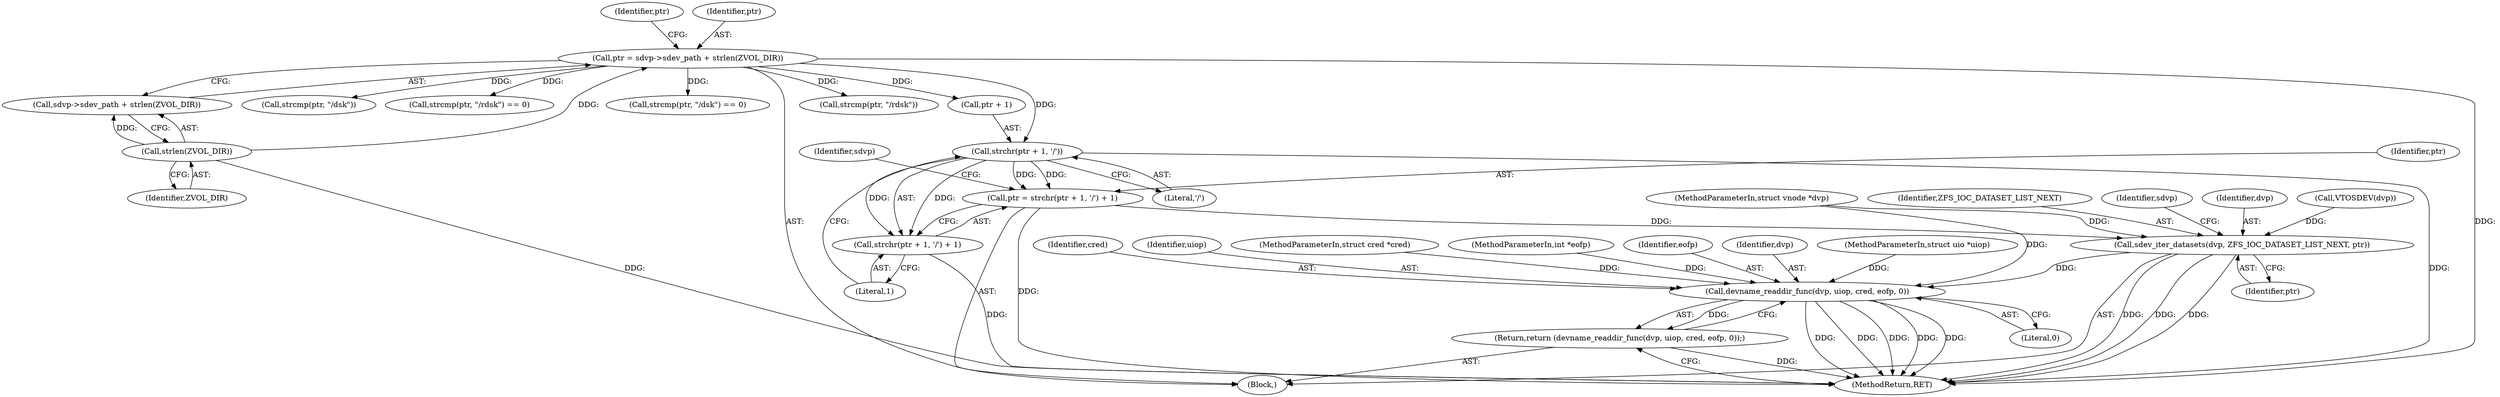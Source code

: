 digraph "0_illumos-gate_d65686849024838243515b5c40ae2c479460b4b5@API" {
"1000228" [label="(Call,strchr(ptr + 1, '/'))"];
"1000184" [label="(Call,ptr = sdvp->sdev_path + strlen(ZVOL_DIR))"];
"1000190" [label="(Call,strlen(ZVOL_DIR))"];
"1000225" [label="(Call,ptr = strchr(ptr + 1, '/') + 1)"];
"1000239" [label="(Call,sdev_iter_datasets(dvp, ZFS_IOC_DATASET_LIST_NEXT, ptr))"];
"1000250" [label="(Call,devname_readdir_func(dvp, uiop, cred, eofp, 0))"];
"1000249" [label="(Return,return (devname_readdir_func(dvp, uiop, cred, eofp, 0));)"];
"1000227" [label="(Call,strchr(ptr + 1, '/') + 1)"];
"1000195" [label="(Call,strcmp(ptr, \"/dsk\"))"];
"1000199" [label="(Call,strcmp(ptr, \"/rdsk\") == 0)"];
"1000186" [label="(Call,sdvp->sdev_path + strlen(ZVOL_DIR))"];
"1000240" [label="(Identifier,dvp)"];
"1000239" [label="(Call,sdev_iter_datasets(dvp, ZFS_IOC_DATASET_LIST_NEXT, ptr))"];
"1000233" [label="(Literal,1)"];
"1000194" [label="(Call,strcmp(ptr, \"/dsk\") == 0)"];
"1000103" [label="(MethodParameterIn,struct cred *cred)"];
"1000226" [label="(Identifier,ptr)"];
"1000196" [label="(Identifier,ptr)"];
"1000237" [label="(Identifier,sdvp)"];
"1000104" [label="(MethodParameterIn,int *eofp)"];
"1000232" [label="(Literal,'/')"];
"1000225" [label="(Call,ptr = strchr(ptr + 1, '/') + 1)"];
"1000111" [label="(Call,VTOSDEV(dvp))"];
"1000254" [label="(Identifier,eofp)"];
"1000256" [label="(MethodReturn,RET)"];
"1000190" [label="(Call,strlen(ZVOL_DIR))"];
"1000251" [label="(Identifier,dvp)"];
"1000241" [label="(Identifier,ZFS_IOC_DATASET_LIST_NEXT)"];
"1000228" [label="(Call,strchr(ptr + 1, '/'))"];
"1000101" [label="(MethodParameterIn,struct vnode *dvp)"];
"1000185" [label="(Identifier,ptr)"];
"1000200" [label="(Call,strcmp(ptr, \"/rdsk\"))"];
"1000242" [label="(Identifier,ptr)"];
"1000227" [label="(Call,strchr(ptr + 1, '/') + 1)"];
"1000102" [label="(MethodParameterIn,struct uio *uiop)"];
"1000250" [label="(Call,devname_readdir_func(dvp, uiop, cred, eofp, 0))"];
"1000107" [label="(Block,)"];
"1000229" [label="(Call,ptr + 1)"];
"1000184" [label="(Call,ptr = sdvp->sdev_path + strlen(ZVOL_DIR))"];
"1000246" [label="(Identifier,sdvp)"];
"1000253" [label="(Identifier,cred)"];
"1000255" [label="(Literal,0)"];
"1000252" [label="(Identifier,uiop)"];
"1000191" [label="(Identifier,ZVOL_DIR)"];
"1000249" [label="(Return,return (devname_readdir_func(dvp, uiop, cred, eofp, 0));)"];
"1000228" -> "1000227"  [label="AST: "];
"1000228" -> "1000232"  [label="CFG: "];
"1000229" -> "1000228"  [label="AST: "];
"1000232" -> "1000228"  [label="AST: "];
"1000233" -> "1000228"  [label="CFG: "];
"1000228" -> "1000256"  [label="DDG: "];
"1000228" -> "1000225"  [label="DDG: "];
"1000228" -> "1000225"  [label="DDG: "];
"1000228" -> "1000227"  [label="DDG: "];
"1000228" -> "1000227"  [label="DDG: "];
"1000184" -> "1000228"  [label="DDG: "];
"1000184" -> "1000107"  [label="AST: "];
"1000184" -> "1000186"  [label="CFG: "];
"1000185" -> "1000184"  [label="AST: "];
"1000186" -> "1000184"  [label="AST: "];
"1000196" -> "1000184"  [label="CFG: "];
"1000184" -> "1000256"  [label="DDG: "];
"1000190" -> "1000184"  [label="DDG: "];
"1000184" -> "1000194"  [label="DDG: "];
"1000184" -> "1000195"  [label="DDG: "];
"1000184" -> "1000199"  [label="DDG: "];
"1000184" -> "1000200"  [label="DDG: "];
"1000184" -> "1000229"  [label="DDG: "];
"1000190" -> "1000186"  [label="AST: "];
"1000190" -> "1000191"  [label="CFG: "];
"1000191" -> "1000190"  [label="AST: "];
"1000186" -> "1000190"  [label="CFG: "];
"1000190" -> "1000256"  [label="DDG: "];
"1000190" -> "1000186"  [label="DDG: "];
"1000225" -> "1000107"  [label="AST: "];
"1000225" -> "1000227"  [label="CFG: "];
"1000226" -> "1000225"  [label="AST: "];
"1000227" -> "1000225"  [label="AST: "];
"1000237" -> "1000225"  [label="CFG: "];
"1000225" -> "1000256"  [label="DDG: "];
"1000225" -> "1000239"  [label="DDG: "];
"1000239" -> "1000107"  [label="AST: "];
"1000239" -> "1000242"  [label="CFG: "];
"1000240" -> "1000239"  [label="AST: "];
"1000241" -> "1000239"  [label="AST: "];
"1000242" -> "1000239"  [label="AST: "];
"1000246" -> "1000239"  [label="CFG: "];
"1000239" -> "1000256"  [label="DDG: "];
"1000239" -> "1000256"  [label="DDG: "];
"1000239" -> "1000256"  [label="DDG: "];
"1000111" -> "1000239"  [label="DDG: "];
"1000101" -> "1000239"  [label="DDG: "];
"1000239" -> "1000250"  [label="DDG: "];
"1000250" -> "1000249"  [label="AST: "];
"1000250" -> "1000255"  [label="CFG: "];
"1000251" -> "1000250"  [label="AST: "];
"1000252" -> "1000250"  [label="AST: "];
"1000253" -> "1000250"  [label="AST: "];
"1000254" -> "1000250"  [label="AST: "];
"1000255" -> "1000250"  [label="AST: "];
"1000249" -> "1000250"  [label="CFG: "];
"1000250" -> "1000256"  [label="DDG: "];
"1000250" -> "1000256"  [label="DDG: "];
"1000250" -> "1000256"  [label="DDG: "];
"1000250" -> "1000256"  [label="DDG: "];
"1000250" -> "1000256"  [label="DDG: "];
"1000250" -> "1000249"  [label="DDG: "];
"1000101" -> "1000250"  [label="DDG: "];
"1000102" -> "1000250"  [label="DDG: "];
"1000103" -> "1000250"  [label="DDG: "];
"1000104" -> "1000250"  [label="DDG: "];
"1000249" -> "1000107"  [label="AST: "];
"1000256" -> "1000249"  [label="CFG: "];
"1000249" -> "1000256"  [label="DDG: "];
"1000227" -> "1000233"  [label="CFG: "];
"1000233" -> "1000227"  [label="AST: "];
"1000227" -> "1000256"  [label="DDG: "];
}
